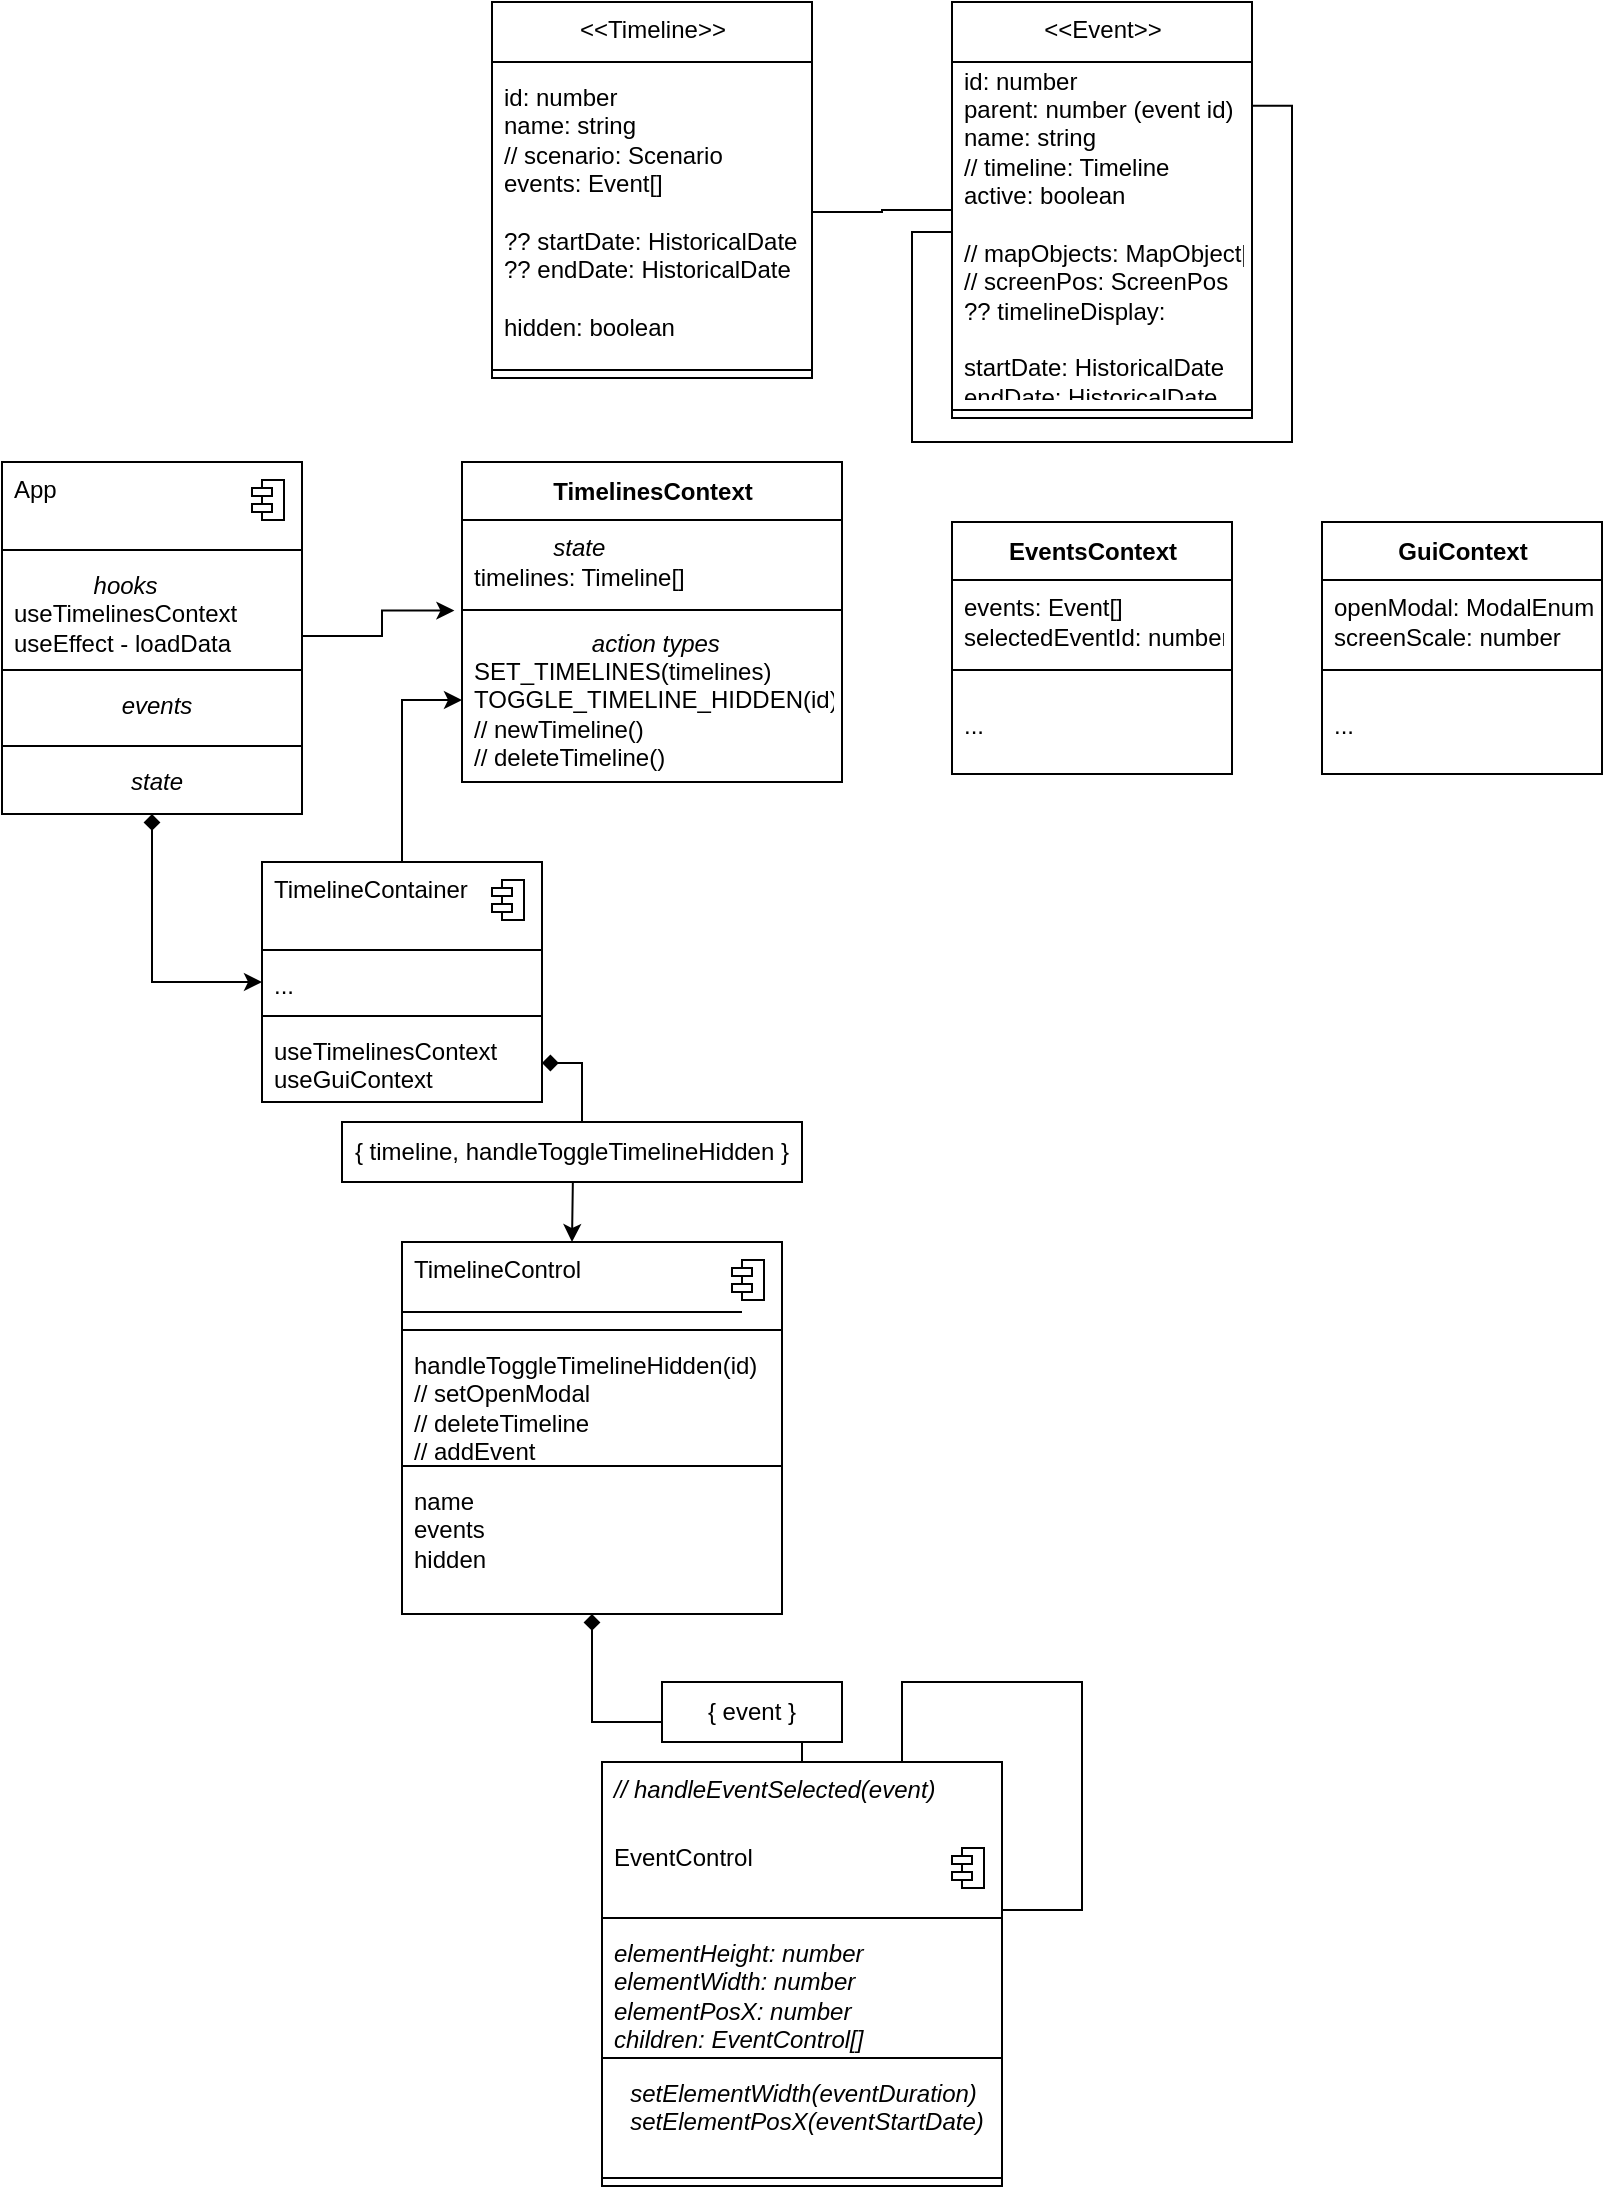 <mxfile>
    <diagram id="kr2M9JabB7qYw9emZVNV" name="Page-1">
        <mxGraphModel dx="1012" dy="540" grid="1" gridSize="10" guides="1" tooltips="1" connect="1" arrows="1" fold="1" page="1" pageScale="1" pageWidth="850" pageHeight="1100" math="0" shadow="0">
            <root>
                <mxCell id="0"/>
                <mxCell id="1" parent="0"/>
                <mxCell id="45" value="" style="fontStyle=1;align=center;verticalAlign=top;childLayout=stackLayout;horizontal=1;horizontalStack=0;resizeParent=1;resizeParentMax=0;resizeLast=0;marginBottom=0;" parent="1" vertex="1">
                    <mxGeometry x="240" y="640" width="190" height="186" as="geometry"/>
                </mxCell>
                <mxCell id="88" value="TimelineControl" style="html=1;align=left;spacingLeft=4;verticalAlign=top;strokeColor=none;fillColor=none;" parent="45" vertex="1">
                    <mxGeometry width="190" height="40" as="geometry"/>
                </mxCell>
                <mxCell id="89" value="" style="shape=module;jettyWidth=10;jettyHeight=4;" parent="88" vertex="1">
                    <mxGeometry x="1" width="16" height="20" relative="1" as="geometry">
                        <mxPoint x="-25" y="9" as="offset"/>
                    </mxGeometry>
                </mxCell>
                <mxCell id="48" value="" style="line;strokeWidth=1;fillColor=none;align=left;verticalAlign=middle;spacingTop=-1;spacingLeft=3;spacingRight=3;rotatable=0;labelPosition=right;points=[];portConstraint=eastwest;" parent="45" vertex="1">
                    <mxGeometry y="40" width="190" height="8" as="geometry"/>
                </mxCell>
                <mxCell id="49" value="handleToggleTimelineHidden(id)&lt;br&gt;// setOpenModal&lt;br&gt;// deleteTimeline&lt;br&gt;// addEvent" style="html=1;align=left;spacingLeft=4;verticalAlign=top;strokeColor=none;fillColor=none;" parent="45" vertex="1">
                    <mxGeometry y="48" width="190" height="60" as="geometry"/>
                </mxCell>
                <mxCell id="50" value="" style="line;strokeWidth=1;fillColor=none;align=left;verticalAlign=middle;spacingTop=-1;spacingLeft=3;spacingRight=3;rotatable=0;labelPosition=right;points=[];portConstraint=eastwest;" parent="45" vertex="1">
                    <mxGeometry y="108" width="190" height="8" as="geometry"/>
                </mxCell>
                <mxCell id="51" value="name&lt;br&gt;events&lt;br&gt;hidden" style="html=1;align=left;spacingLeft=4;verticalAlign=top;strokeColor=none;fillColor=none;" parent="45" vertex="1">
                    <mxGeometry y="116" width="190" height="70" as="geometry"/>
                </mxCell>
                <mxCell id="10" value="&amp;lt;&amp;lt;Event&amp;gt;&amp;gt;" style="swimlane;fontStyle=0;align=center;verticalAlign=top;childLayout=stackLayout;horizontal=1;startSize=30;horizontalStack=0;resizeParent=1;resizeParentMax=0;resizeLast=0;collapsible=0;marginBottom=0;html=1;" parent="1" vertex="1">
                    <mxGeometry x="515" y="20" width="150" height="208" as="geometry"/>
                </mxCell>
                <mxCell id="12" value="id: number&lt;br&gt;parent: number (event id)&lt;br&gt;name: string&lt;br&gt;// timeline: Timeline&lt;br&gt;active: boolean&lt;br&gt;&lt;br&gt;// mapObjects: MapObject[]&lt;br&gt;// screenPos: ScreenPos&lt;br&gt;?? timelineDisplay:&amp;nbsp;&lt;br&gt;&lt;br&gt;startDate: HistoricalDate&lt;br&gt;endDate: HistoricalDate" style="text;html=1;strokeColor=none;fillColor=none;align=left;verticalAlign=middle;spacingLeft=4;spacingRight=4;overflow=hidden;rotatable=0;points=[[0,0.5],[1,0.5]];portConstraint=eastwest;" parent="10" vertex="1">
                    <mxGeometry y="30" width="150" height="170" as="geometry"/>
                </mxCell>
                <mxCell id="15" value="" style="line;strokeWidth=1;fillColor=none;align=left;verticalAlign=middle;spacingTop=-1;spacingLeft=3;spacingRight=3;rotatable=0;labelPosition=right;points=[];portConstraint=eastwest;" parent="10" vertex="1">
                    <mxGeometry y="200" width="150" height="8" as="geometry"/>
                </mxCell>
                <mxCell id="94" style="edgeStyle=orthogonalEdgeStyle;rounded=0;orthogonalLoop=1;jettySize=auto;html=1;entryX=1;entryY=0.129;entryDx=0;entryDy=0;entryPerimeter=0;endArrow=none;endFill=0;" parent="10" source="12" target="12" edge="1">
                    <mxGeometry relative="1" as="geometry"/>
                </mxCell>
                <mxCell id="19" value="" style="fontStyle=1;align=center;verticalAlign=top;childLayout=stackLayout;horizontal=1;horizontalStack=0;resizeParent=1;resizeParentMax=0;resizeLast=0;marginBottom=0;" parent="1" vertex="1">
                    <mxGeometry x="40" y="250" width="150" height="176" as="geometry"/>
                </mxCell>
                <mxCell id="20" value="App" style="html=1;align=left;spacingLeft=4;verticalAlign=top;strokeColor=none;fillColor=none;" parent="19" vertex="1">
                    <mxGeometry width="150" height="40" as="geometry"/>
                </mxCell>
                <mxCell id="21" value="" style="shape=module;jettyWidth=10;jettyHeight=4;" parent="20" vertex="1">
                    <mxGeometry x="1" width="16" height="20" relative="1" as="geometry">
                        <mxPoint x="-25" y="9" as="offset"/>
                    </mxGeometry>
                </mxCell>
                <mxCell id="22" value="" style="line;strokeWidth=1;fillColor=none;align=left;verticalAlign=middle;spacingTop=-1;spacingLeft=3;spacingRight=3;rotatable=0;labelPosition=right;points=[];portConstraint=eastwest;" parent="19" vertex="1">
                    <mxGeometry y="40" width="150" height="8" as="geometry"/>
                </mxCell>
                <mxCell id="24" value="&lt;div style=&quot;text-align: center&quot;&gt;&lt;i&gt;hooks&lt;/i&gt;&lt;/div&gt;useTimelinesContext&lt;br&gt;useEffect - loadData" style="html=1;align=left;spacingLeft=4;verticalAlign=top;strokeColor=none;fillColor=none;" parent="19" vertex="1">
                    <mxGeometry y="48" width="150" height="52" as="geometry"/>
                </mxCell>
                <mxCell id="25" value="" style="line;strokeWidth=1;fillColor=none;align=left;verticalAlign=middle;spacingTop=-1;spacingLeft=3;spacingRight=3;rotatable=0;labelPosition=right;points=[];portConstraint=eastwest;" parent="19" vertex="1">
                    <mxGeometry y="100" width="150" height="8" as="geometry"/>
                </mxCell>
                <mxCell id="27" value="&lt;i&gt;events&lt;/i&gt;" style="html=1;align=center;spacingLeft=4;verticalAlign=top;strokeColor=none;fillColor=none;" parent="19" vertex="1">
                    <mxGeometry y="108" width="150" height="30" as="geometry"/>
                </mxCell>
                <mxCell id="75" value="" style="line;strokeWidth=1;fillColor=none;align=left;verticalAlign=middle;spacingTop=-1;spacingLeft=3;spacingRight=3;rotatable=0;labelPosition=right;points=[];portConstraint=eastwest;" parent="19" vertex="1">
                    <mxGeometry y="138" width="150" height="8" as="geometry"/>
                </mxCell>
                <mxCell id="74" value="&lt;i&gt;state&lt;/i&gt;" style="html=1;align=center;spacingLeft=4;verticalAlign=top;strokeColor=none;fillColor=none;" parent="19" vertex="1">
                    <mxGeometry y="146" width="150" height="30" as="geometry"/>
                </mxCell>
                <mxCell id="28" value="TimelinesContext" style="swimlane;fontStyle=1;align=center;verticalAlign=middle;childLayout=stackLayout;horizontal=1;startSize=29;horizontalStack=0;resizeParent=1;resizeParentMax=0;resizeLast=0;collapsible=0;marginBottom=0;html=1;" parent="1" vertex="1">
                    <mxGeometry x="270" y="250" width="190" height="160" as="geometry"/>
                </mxCell>
                <mxCell id="29" value="&lt;div style=&quot;text-align: center&quot;&gt;&lt;i&gt;state&lt;/i&gt;&lt;/div&gt;timelines: Timeline[]" style="text;html=1;strokeColor=none;fillColor=none;align=left;verticalAlign=middle;spacingLeft=4;spacingRight=4;overflow=hidden;rotatable=0;points=[[0,0.5],[1,0.5]];portConstraint=eastwest;" parent="28" vertex="1">
                    <mxGeometry y="29" width="190" height="41" as="geometry"/>
                </mxCell>
                <mxCell id="31" value="" style="line;strokeWidth=1;fillColor=none;align=left;verticalAlign=middle;spacingTop=-1;spacingLeft=3;spacingRight=3;rotatable=0;labelPosition=right;points=[];portConstraint=eastwest;" parent="28" vertex="1">
                    <mxGeometry y="70" width="190" height="8" as="geometry"/>
                </mxCell>
                <mxCell id="30" value="&lt;div style=&quot;text-align: center&quot;&gt;&lt;i&gt;action types&lt;/i&gt;&lt;/div&gt;SET_TIMELINES(timelines)&lt;br&gt;TOGGLE_TIMELINE_HIDDEN(id)&lt;br&gt;// newTimeline()&lt;br&gt;// deleteTimeline()" style="text;html=1;strokeColor=none;fillColor=none;align=left;verticalAlign=middle;spacingLeft=4;spacingRight=4;overflow=hidden;rotatable=0;points=[[0,0.5],[1,0.5]];portConstraint=eastwest;" parent="28" vertex="1">
                    <mxGeometry y="78" width="190" height="82" as="geometry"/>
                </mxCell>
                <mxCell id="33" value="" style="fontStyle=1;align=center;verticalAlign=top;childLayout=stackLayout;horizontal=1;horizontalStack=0;resizeParent=1;resizeParentMax=0;resizeLast=0;marginBottom=0;" parent="1" vertex="1">
                    <mxGeometry x="170" y="450" width="140" height="120" as="geometry"/>
                </mxCell>
                <mxCell id="34" value="TimelineContainer" style="html=1;align=left;spacingLeft=4;verticalAlign=top;strokeColor=none;fillColor=none;" parent="33" vertex="1">
                    <mxGeometry width="140" height="40" as="geometry"/>
                </mxCell>
                <mxCell id="35" value="" style="shape=module;jettyWidth=10;jettyHeight=4;" parent="34" vertex="1">
                    <mxGeometry x="1" width="16" height="20" relative="1" as="geometry">
                        <mxPoint x="-25" y="9" as="offset"/>
                    </mxGeometry>
                </mxCell>
                <mxCell id="36" value="" style="line;strokeWidth=1;fillColor=none;align=left;verticalAlign=middle;spacingTop=-1;spacingLeft=3;spacingRight=3;rotatable=0;labelPosition=right;points=[];portConstraint=eastwest;" parent="33" vertex="1">
                    <mxGeometry y="40" width="140" height="8" as="geometry"/>
                </mxCell>
                <mxCell id="37" value="..." style="html=1;align=left;spacingLeft=4;verticalAlign=top;strokeColor=none;fillColor=none;" parent="33" vertex="1">
                    <mxGeometry y="48" width="140" height="25" as="geometry"/>
                </mxCell>
                <mxCell id="38" value="" style="line;strokeWidth=1;fillColor=none;align=left;verticalAlign=middle;spacingTop=-1;spacingLeft=3;spacingRight=3;rotatable=0;labelPosition=right;points=[];portConstraint=eastwest;" parent="33" vertex="1">
                    <mxGeometry y="73" width="140" height="8" as="geometry"/>
                </mxCell>
                <mxCell id="40" value="useTimelinesContext&lt;br&gt;useGuiContext" style="html=1;align=left;spacingLeft=4;verticalAlign=top;strokeColor=none;fillColor=none;" parent="33" vertex="1">
                    <mxGeometry y="81" width="140" height="39" as="geometry"/>
                </mxCell>
                <mxCell id="41" style="edgeStyle=orthogonalEdgeStyle;rounded=0;orthogonalLoop=1;jettySize=auto;html=1;exitX=0.5;exitY=1;exitDx=0;exitDy=0;entryX=0;entryY=0.5;entryDx=0;entryDy=0;startArrow=diamond;startFill=1;" parent="1" source="74" target="33" edge="1">
                    <mxGeometry relative="1" as="geometry"/>
                </mxCell>
                <mxCell id="52" style="edgeStyle=orthogonalEdgeStyle;rounded=0;orthogonalLoop=1;jettySize=auto;html=1;startArrow=diamond;startFill=1;" parent="1" source="40" edge="1">
                    <mxGeometry relative="1" as="geometry">
                        <mxPoint x="325" y="640" as="targetPoint"/>
                    </mxGeometry>
                </mxCell>
                <mxCell id="53" value="&amp;lt;&amp;lt;Timeline&amp;gt;&amp;gt;" style="swimlane;fontStyle=0;align=center;verticalAlign=top;childLayout=stackLayout;horizontal=1;startSize=30;horizontalStack=0;resizeParent=1;resizeParentMax=0;resizeLast=0;collapsible=0;marginBottom=0;html=1;" parent="1" vertex="1">
                    <mxGeometry x="285" y="20" width="160" height="188" as="geometry"/>
                </mxCell>
                <mxCell id="54" value="id: number&lt;br&gt;name: string&lt;br&gt;// scenario: Scenario&lt;br&gt;events: Event[]&lt;br&gt;&lt;br&gt;?? startDate: HistoricalDate&lt;br&gt;?? endDate: HistoricalDate&lt;br&gt;&lt;br&gt;hidden: boolean" style="text;html=1;strokeColor=none;fillColor=none;align=left;verticalAlign=middle;spacingLeft=4;spacingRight=4;overflow=hidden;rotatable=0;points=[[0,0.5],[1,0.5]];portConstraint=eastwest;" parent="53" vertex="1">
                    <mxGeometry y="30" width="160" height="150" as="geometry"/>
                </mxCell>
                <mxCell id="55" value="" style="line;strokeWidth=1;fillColor=none;align=left;verticalAlign=middle;spacingTop=-1;spacingLeft=3;spacingRight=3;rotatable=0;labelPosition=right;points=[];portConstraint=eastwest;" parent="53" vertex="1">
                    <mxGeometry y="180" width="160" height="8" as="geometry"/>
                </mxCell>
                <mxCell id="58" style="edgeStyle=orthogonalEdgeStyle;rounded=0;orthogonalLoop=1;jettySize=auto;html=1;entryX=-0.02;entryY=-0.045;entryDx=0;entryDy=0;entryPerimeter=0;endArrow=classic;endFill=1;exitX=1;exitY=0.75;exitDx=0;exitDy=0;" parent="1" source="24" target="30" edge="1">
                    <mxGeometry relative="1" as="geometry">
                        <mxPoint x="220" y="310" as="sourcePoint"/>
                    </mxGeometry>
                </mxCell>
                <mxCell id="67" value="EventsContext" style="swimlane;fontStyle=1;align=center;verticalAlign=middle;childLayout=stackLayout;horizontal=1;startSize=29;horizontalStack=0;resizeParent=1;resizeParentMax=0;resizeLast=0;collapsible=0;marginBottom=0;html=1;" parent="1" vertex="1">
                    <mxGeometry x="515" y="280" width="140" height="126" as="geometry"/>
                </mxCell>
                <mxCell id="68" value="events: Event[]&lt;br&gt;selectedEventId: number" style="text;html=1;strokeColor=none;fillColor=none;align=left;verticalAlign=middle;spacingLeft=4;spacingRight=4;overflow=hidden;rotatable=0;points=[[0,0.5],[1,0.5]];portConstraint=eastwest;" parent="67" vertex="1">
                    <mxGeometry y="29" width="140" height="41" as="geometry"/>
                </mxCell>
                <mxCell id="69" value="" style="line;strokeWidth=1;fillColor=none;align=left;verticalAlign=middle;spacingTop=-1;spacingLeft=3;spacingRight=3;rotatable=0;labelPosition=right;points=[];portConstraint=eastwest;" parent="67" vertex="1">
                    <mxGeometry y="70" width="140" height="8" as="geometry"/>
                </mxCell>
                <mxCell id="70" value="..." style="text;html=1;strokeColor=none;fillColor=none;align=left;verticalAlign=middle;spacingLeft=4;spacingRight=4;overflow=hidden;rotatable=0;points=[[0,0.5],[1,0.5]];portConstraint=eastwest;" parent="67" vertex="1">
                    <mxGeometry y="78" width="140" height="48" as="geometry"/>
                </mxCell>
                <mxCell id="71" style="edgeStyle=orthogonalEdgeStyle;rounded=0;orthogonalLoop=1;jettySize=auto;html=1;entryX=0;entryY=0.435;entryDx=0;entryDy=0;entryPerimeter=0;endArrow=none;endFill=0;" parent="1" source="54" target="12" edge="1">
                    <mxGeometry relative="1" as="geometry">
                        <mxPoint x="500" y="135" as="targetPoint"/>
                    </mxGeometry>
                </mxCell>
                <mxCell id="78" value="" style="align=right;verticalAlign=top;spacingRight=2;" parent="1" vertex="1">
                    <mxGeometry x="210" y="580" width="230" height="30" as="geometry"/>
                </mxCell>
                <mxCell id="79" value="{ timeline,&amp;nbsp;&lt;span style=&quot;text-align: left&quot;&gt;handleToggleTimelineHidden&amp;nbsp;&lt;/span&gt;}" style="text;html=1;strokeColor=none;fillColor=none;align=center;verticalAlign=middle;spacingLeft=4;spacingRight=4;overflow=hidden;rotatable=0;points=[[0,0.5],[1,0.5]];portConstraint=eastwest;resizeWidth=1;" parent="78" vertex="1">
                    <mxGeometry y="1" width="230" height="29" relative="1" as="geometry">
                        <mxPoint y="-30" as="offset"/>
                    </mxGeometry>
                </mxCell>
                <mxCell id="80" value="GuiContext" style="swimlane;fontStyle=1;align=center;verticalAlign=middle;childLayout=stackLayout;horizontal=1;startSize=29;horizontalStack=0;resizeParent=1;resizeParentMax=0;resizeLast=0;collapsible=0;marginBottom=0;html=1;" parent="1" vertex="1">
                    <mxGeometry x="700" y="280" width="140" height="126" as="geometry"/>
                </mxCell>
                <mxCell id="81" value="openModal: ModalEnum&lt;br&gt;screenScale: number" style="text;html=1;strokeColor=none;fillColor=none;align=left;verticalAlign=middle;spacingLeft=4;spacingRight=4;overflow=hidden;rotatable=0;points=[[0,0.5],[1,0.5]];portConstraint=eastwest;" parent="80" vertex="1">
                    <mxGeometry y="29" width="140" height="41" as="geometry"/>
                </mxCell>
                <mxCell id="82" value="" style="line;strokeWidth=1;fillColor=none;align=left;verticalAlign=middle;spacingTop=-1;spacingLeft=3;spacingRight=3;rotatable=0;labelPosition=right;points=[];portConstraint=eastwest;" parent="80" vertex="1">
                    <mxGeometry y="70" width="140" height="8" as="geometry"/>
                </mxCell>
                <mxCell id="83" value="..." style="text;html=1;strokeColor=none;fillColor=none;align=left;verticalAlign=middle;spacingLeft=4;spacingRight=4;overflow=hidden;rotatable=0;points=[[0,0.5],[1,0.5]];portConstraint=eastwest;" parent="80" vertex="1">
                    <mxGeometry y="78" width="140" height="48" as="geometry"/>
                </mxCell>
                <mxCell id="85" style="edgeStyle=orthogonalEdgeStyle;rounded=0;orthogonalLoop=1;jettySize=auto;html=1;startArrow=diamond;startFill=1;endArrow=classic;endFill=1;entryX=0.5;entryY=0;entryDx=0;entryDy=0;" parent="1" source="51" target="96" edge="1">
                    <mxGeometry relative="1" as="geometry">
                        <mxPoint x="410" y="880" as="targetPoint"/>
                    </mxGeometry>
                </mxCell>
                <mxCell id="90" value="" style="line;strokeWidth=1;fillColor=none;align=left;verticalAlign=middle;spacingTop=-1;spacingLeft=3;spacingRight=3;rotatable=0;labelPosition=right;points=[];portConstraint=eastwest;" parent="1" vertex="1">
                    <mxGeometry x="240" y="670" width="170" height="10" as="geometry"/>
                </mxCell>
                <mxCell id="93" style="edgeStyle=orthogonalEdgeStyle;rounded=0;orthogonalLoop=1;jettySize=auto;html=1;entryX=0;entryY=0.5;entryDx=0;entryDy=0;exitX=0.5;exitY=0;exitDx=0;exitDy=0;" parent="1" source="34" target="30" edge="1">
                    <mxGeometry relative="1" as="geometry">
                        <mxPoint x="220" y="400" as="sourcePoint"/>
                    </mxGeometry>
                </mxCell>
                <mxCell id="95" value="" style="fontStyle=1;align=center;verticalAlign=top;childLayout=stackLayout;horizontal=1;horizontalStack=0;resizeParent=1;resizeParentMax=0;resizeLast=0;marginBottom=0;" parent="1" vertex="1">
                    <mxGeometry x="340" y="900" width="200" height="212" as="geometry"/>
                </mxCell>
                <mxCell id="103" value="&lt;i&gt;// handleEventSelected(event)&lt;br&gt;&lt;/i&gt;" style="html=1;align=left;spacingLeft=4;verticalAlign=top;strokeColor=none;fillColor=none;" parent="95" vertex="1">
                    <mxGeometry width="200" height="34" as="geometry"/>
                </mxCell>
                <mxCell id="96" value="EventControl" style="html=1;align=left;spacingLeft=4;verticalAlign=top;strokeColor=none;fillColor=none;" parent="95" vertex="1">
                    <mxGeometry y="34" width="200" height="40" as="geometry"/>
                </mxCell>
                <mxCell id="97" value="" style="shape=module;jettyWidth=10;jettyHeight=4;" parent="96" vertex="1">
                    <mxGeometry x="1" width="16" height="20" relative="1" as="geometry">
                        <mxPoint x="-25" y="9" as="offset"/>
                    </mxGeometry>
                </mxCell>
                <mxCell id="98" value="" style="line;strokeWidth=1;fillColor=none;align=left;verticalAlign=middle;spacingTop=-1;spacingLeft=3;spacingRight=3;rotatable=0;labelPosition=right;points=[];portConstraint=eastwest;" parent="95" vertex="1">
                    <mxGeometry y="74" width="200" height="8" as="geometry"/>
                </mxCell>
                <mxCell id="99" value="&lt;div&gt;&lt;i&gt;elementHeight: number&lt;/i&gt;&lt;/div&gt;&lt;div&gt;&lt;i&gt;elementWidth: number&lt;/i&gt;&lt;/div&gt;&lt;div&gt;&lt;i&gt;elementPosX: number&lt;/i&gt;&lt;/div&gt;&lt;div&gt;&lt;i&gt;children: EventControl[]&lt;/i&gt;&lt;/div&gt;" style="html=1;align=left;spacingLeft=4;verticalAlign=top;strokeColor=none;fillColor=none;" parent="95" vertex="1">
                    <mxGeometry y="82" width="200" height="62" as="geometry"/>
                </mxCell>
                <mxCell id="100" value="" style="line;strokeWidth=1;fillColor=none;align=left;verticalAlign=middle;spacingTop=-1;spacingLeft=3;spacingRight=3;rotatable=0;labelPosition=right;points=[];portConstraint=eastwest;" parent="95" vertex="1">
                    <mxGeometry y="144" width="200" height="8" as="geometry"/>
                </mxCell>
                <mxCell id="101" value="&lt;div style=&quot;text-align: left&quot;&gt;&lt;i&gt;setElementWidth(eventDuration)&lt;/i&gt;&lt;/div&gt;&lt;i&gt;&lt;div style=&quot;text-align: left&quot;&gt;&lt;i&gt;setElementPosX(eventStartDate)&lt;/i&gt;&lt;/div&gt;&lt;/i&gt;" style="html=1;align=center;spacingLeft=4;verticalAlign=top;strokeColor=none;fillColor=none;" parent="95" vertex="1">
                    <mxGeometry y="152" width="200" height="52" as="geometry"/>
                </mxCell>
                <mxCell id="102" value="" style="line;strokeWidth=1;fillColor=none;align=left;verticalAlign=middle;spacingTop=-1;spacingLeft=3;spacingRight=3;rotatable=0;labelPosition=right;points=[];portConstraint=eastwest;" parent="95" vertex="1">
                    <mxGeometry y="204" width="200" height="8" as="geometry"/>
                </mxCell>
                <mxCell id="111" style="edgeStyle=orthogonalEdgeStyle;rounded=0;orthogonalLoop=1;jettySize=auto;html=1;exitX=0.75;exitY=0;exitDx=0;exitDy=0;entryX=1;entryY=1;entryDx=0;entryDy=0;endArrow=none;endFill=0;" parent="95" source="103" target="96" edge="1">
                    <mxGeometry relative="1" as="geometry">
                        <Array as="points">
                            <mxPoint x="240" y="-40"/>
                            <mxPoint x="240" y="74"/>
                        </Array>
                    </mxGeometry>
                </mxCell>
                <mxCell id="104" value="" style="align=right;verticalAlign=top;spacingRight=2;" parent="1" vertex="1">
                    <mxGeometry x="370" y="860" width="90" height="30" as="geometry"/>
                </mxCell>
                <mxCell id="105" value="{ event }" style="text;html=1;strokeColor=none;fillColor=none;align=center;verticalAlign=middle;spacingLeft=4;spacingRight=4;overflow=hidden;rotatable=0;points=[[0,0.5],[1,0.5]];portConstraint=eastwest;resizeWidth=1;" parent="104" vertex="1">
                    <mxGeometry y="1" width="100" height="30" relative="1" as="geometry">
                        <mxPoint x="-5" y="-30" as="offset"/>
                    </mxGeometry>
                </mxCell>
            </root>
        </mxGraphModel>
    </diagram>
</mxfile>